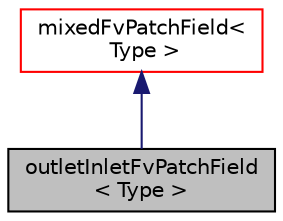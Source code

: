 digraph "outletInletFvPatchField&lt; Type &gt;"
{
  bgcolor="transparent";
  edge [fontname="Helvetica",fontsize="10",labelfontname="Helvetica",labelfontsize="10"];
  node [fontname="Helvetica",fontsize="10",shape=record];
  Node1 [label="outletInletFvPatchField\l\< Type \>",height=0.2,width=0.4,color="black", fillcolor="grey75", style="filled", fontcolor="black"];
  Node2 -> Node1 [dir="back",color="midnightblue",fontsize="10",style="solid",fontname="Helvetica"];
  Node2 [label="mixedFvPatchField\<\l Type \>",height=0.2,width=0.4,color="red",URL="$a01553.html",tooltip="This boundary condition provides a base class for &#39;mixed&#39; type boundary conditions, i.e. conditions that mix fixed value and patch-normal gradient conditions. "];
}
